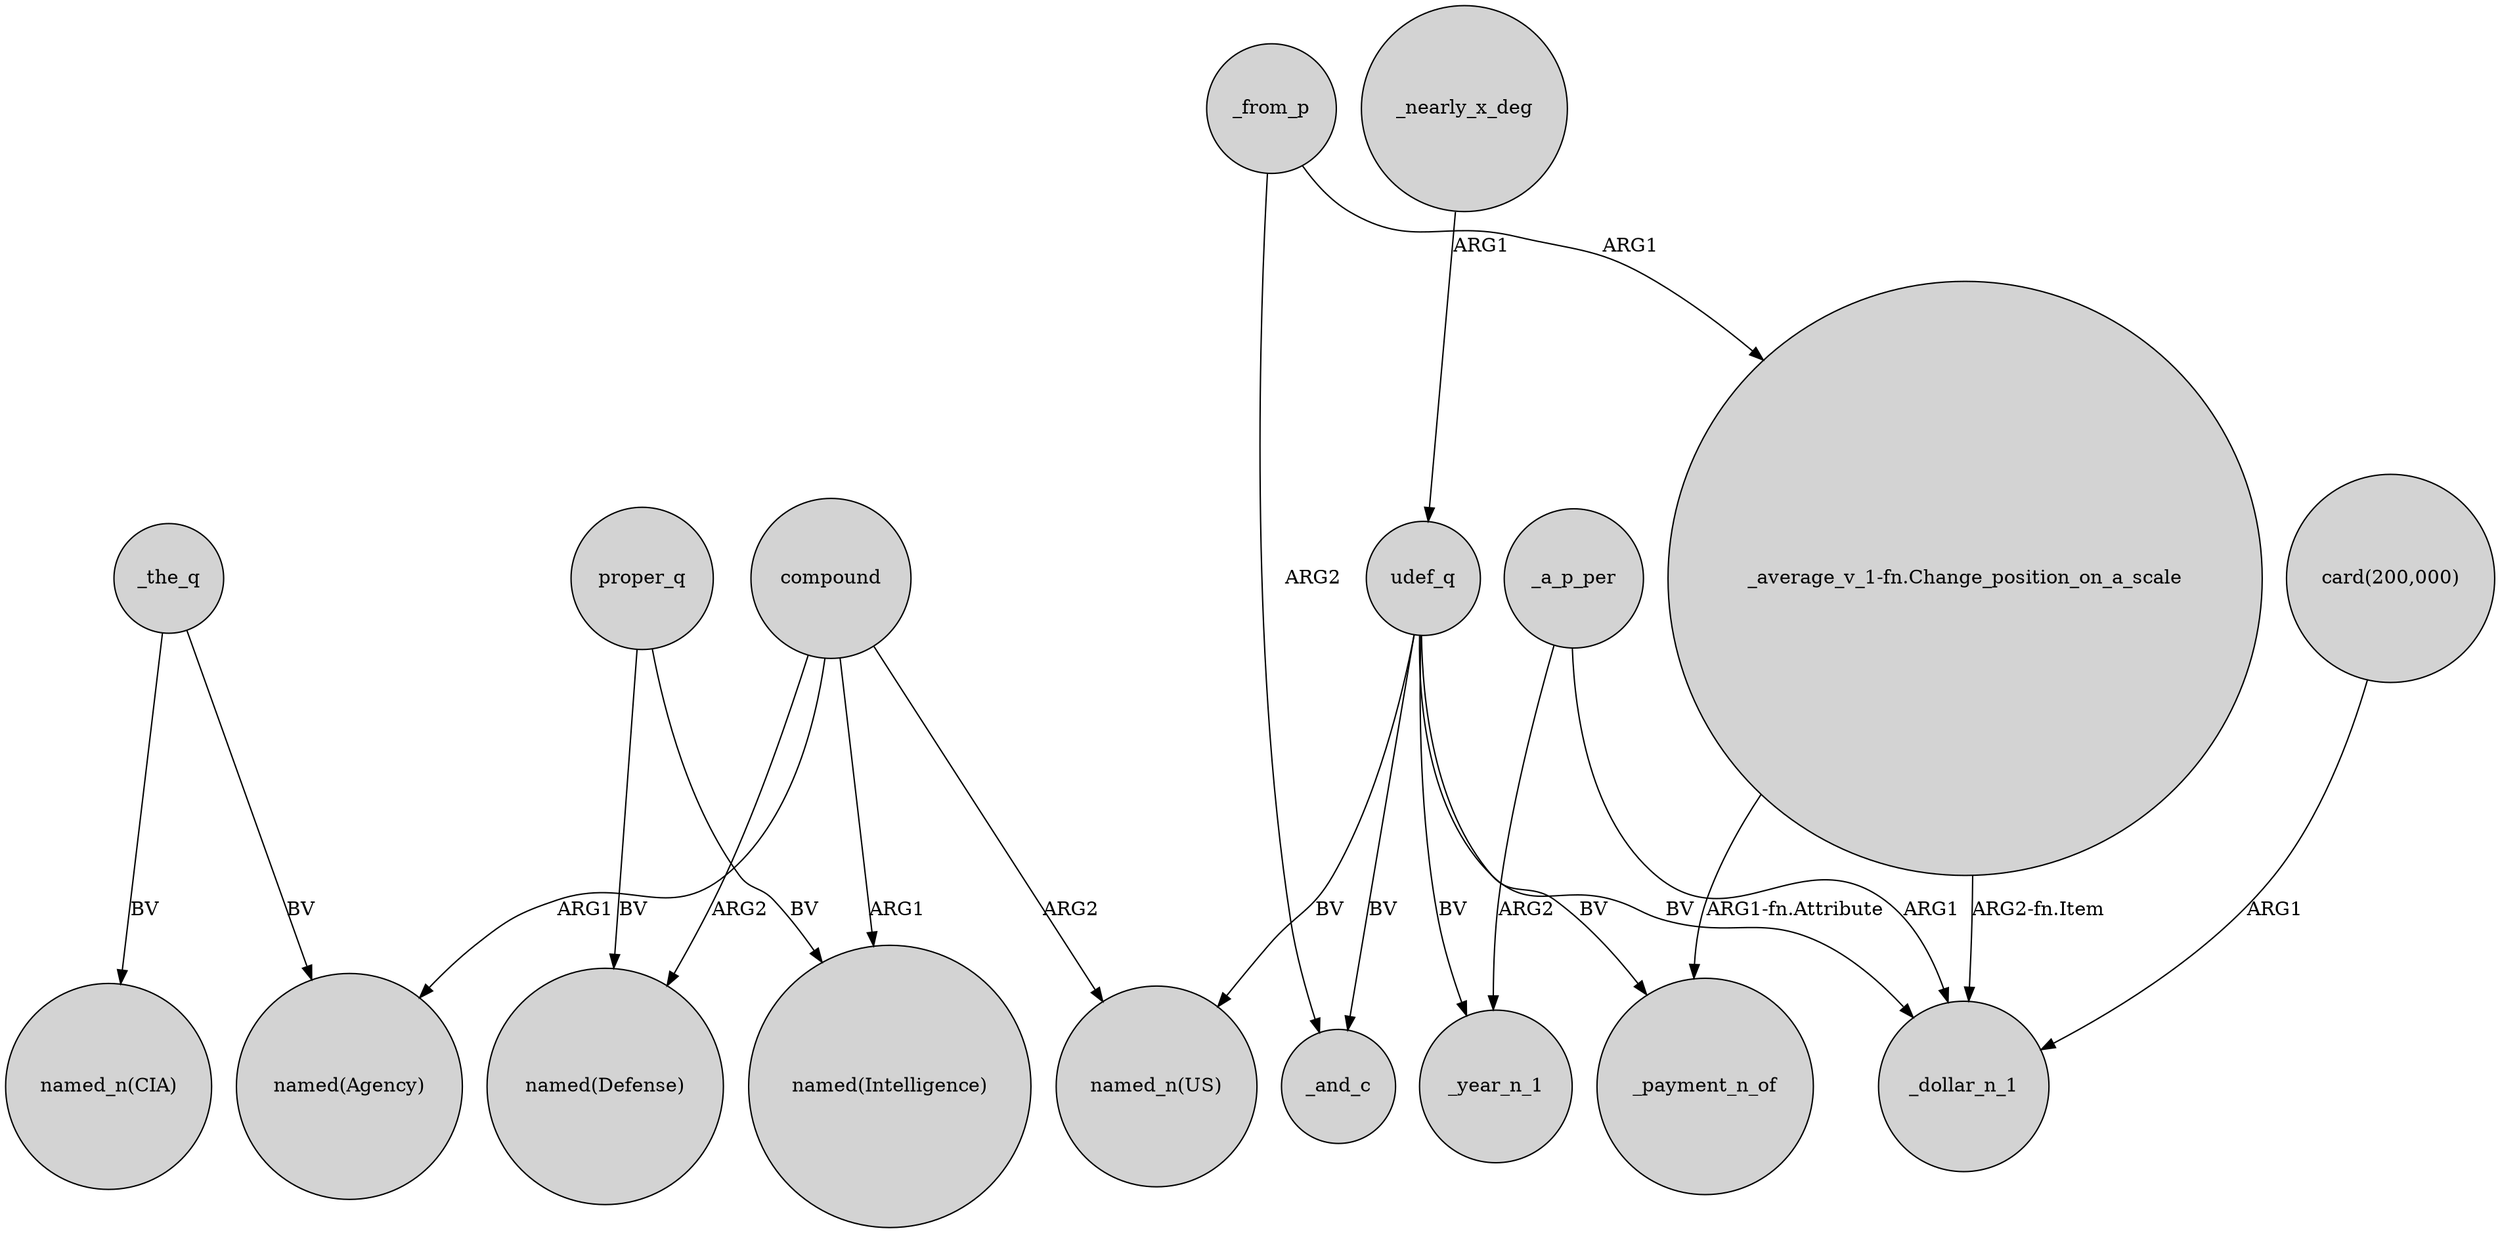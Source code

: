 digraph {
	node [shape=circle style=filled]
	_the_q -> "named_n(CIA)" [label=BV]
	proper_q -> "named(Defense)" [label=BV]
	_the_q -> "named(Agency)" [label=BV]
	_from_p -> _and_c [label=ARG2]
	"card(200,000)" -> _dollar_n_1 [label=ARG1]
	_a_p_per -> _year_n_1 [label=ARG2]
	compound -> "named(Defense)" [label=ARG2]
	udef_q -> _and_c [label=BV]
	compound -> "named(Intelligence)" [label=ARG1]
	compound -> "named(Agency)" [label=ARG1]
	udef_q -> _dollar_n_1 [label=BV]
	proper_q -> "named(Intelligence)" [label=BV]
	udef_q -> _payment_n_of [label=BV]
	_a_p_per -> _dollar_n_1 [label=ARG1]
	"_average_v_1-fn.Change_position_on_a_scale" -> _dollar_n_1 [label="ARG2-fn.Item"]
	udef_q -> _year_n_1 [label=BV]
	_nearly_x_deg -> udef_q [label=ARG1]
	"_average_v_1-fn.Change_position_on_a_scale" -> _payment_n_of [label="ARG1-fn.Attribute"]
	compound -> "named_n(US)" [label=ARG2]
	_from_p -> "_average_v_1-fn.Change_position_on_a_scale" [label=ARG1]
	udef_q -> "named_n(US)" [label=BV]
}
